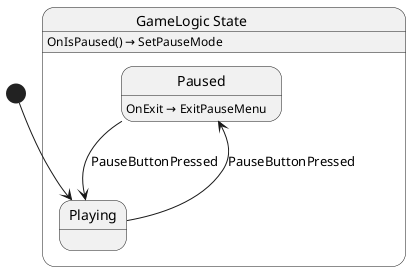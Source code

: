 @startuml GameLogic
state "GameLogic State" as Shellguard_Game_State_GameLogic_State {
  state "Paused" as Shellguard_Game_State_GameLogic_State_Paused
  state "Playing" as Shellguard_Game_State_GameLogic_State_Playing
}

Shellguard_Game_State_GameLogic_State_Paused --> Shellguard_Game_State_GameLogic_State_Playing : PauseButtonPressed
Shellguard_Game_State_GameLogic_State_Playing --> Shellguard_Game_State_GameLogic_State_Paused : PauseButtonPressed

Shellguard_Game_State_GameLogic_State : OnIsPaused() → SetPauseMode
Shellguard_Game_State_GameLogic_State_Paused : OnExit → ExitPauseMenu

[*] --> Shellguard_Game_State_GameLogic_State_Playing
@enduml